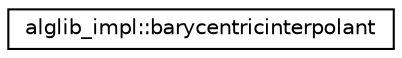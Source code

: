 digraph "Graphical Class Hierarchy"
{
  edge [fontname="Helvetica",fontsize="10",labelfontname="Helvetica",labelfontsize="10"];
  node [fontname="Helvetica",fontsize="10",shape=record];
  rankdir="LR";
  Node0 [label="alglib_impl::barycentricinterpolant",height=0.2,width=0.4,color="black", fillcolor="white", style="filled",URL="$structalglib__impl_1_1barycentricinterpolant.html"];
}
